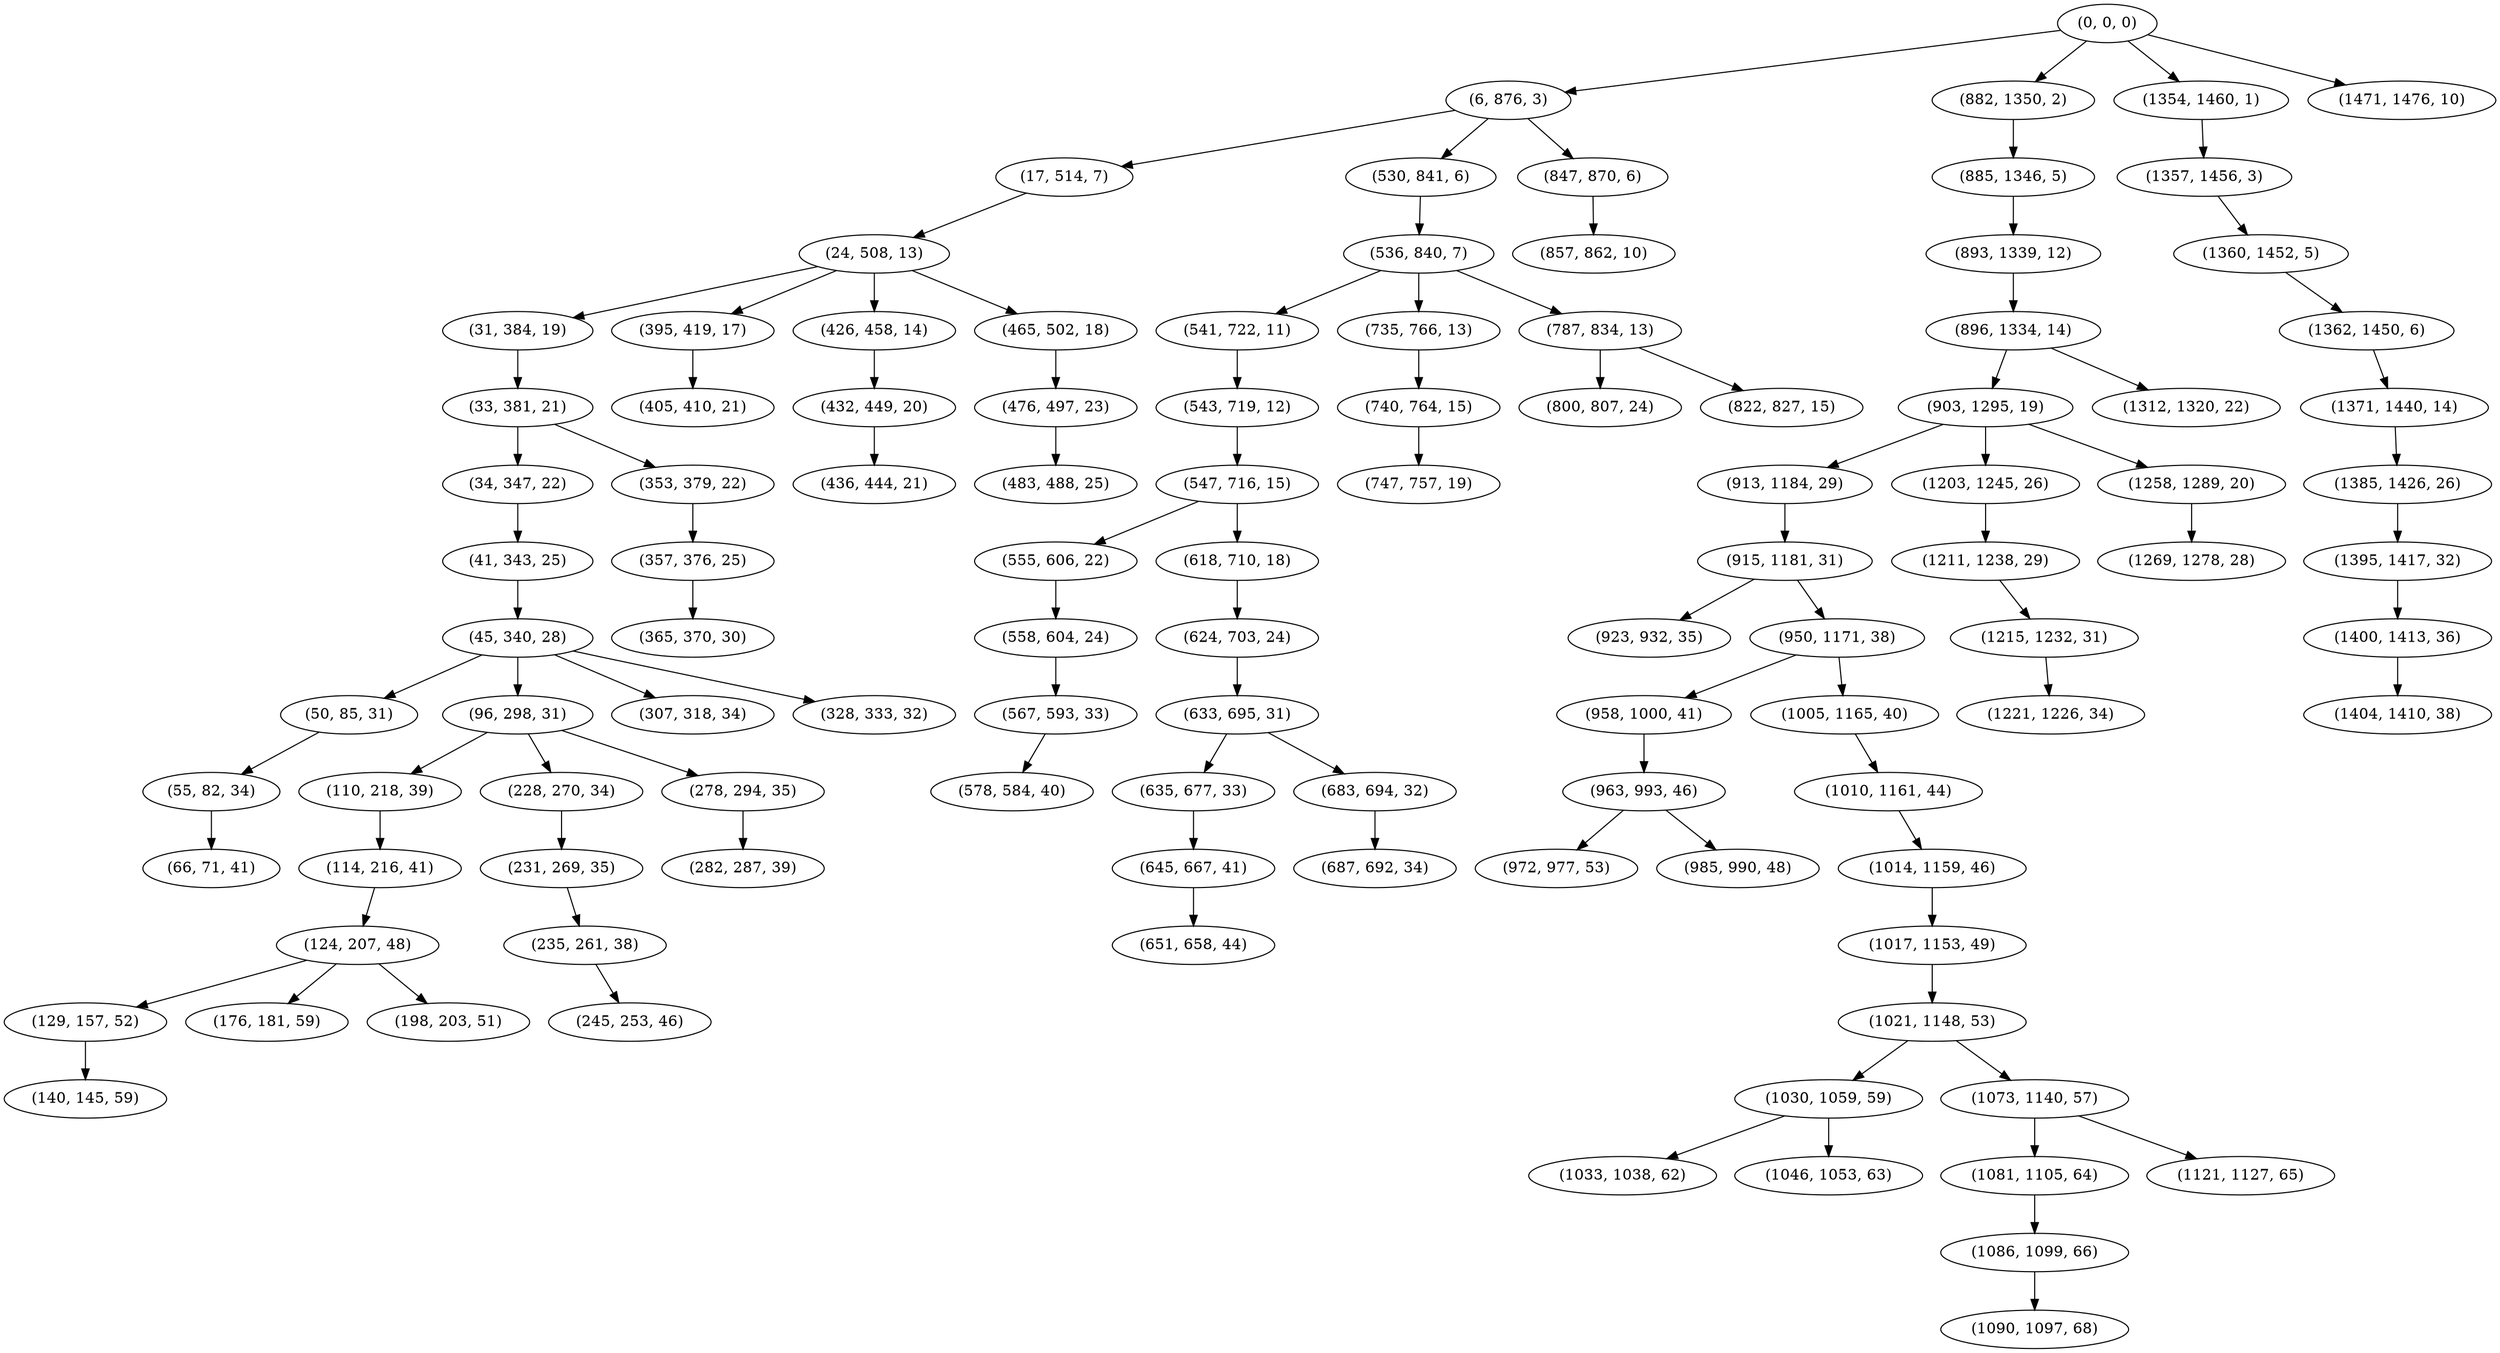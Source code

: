 digraph tree {
    "(0, 0, 0)";
    "(6, 876, 3)";
    "(17, 514, 7)";
    "(24, 508, 13)";
    "(31, 384, 19)";
    "(33, 381, 21)";
    "(34, 347, 22)";
    "(41, 343, 25)";
    "(45, 340, 28)";
    "(50, 85, 31)";
    "(55, 82, 34)";
    "(66, 71, 41)";
    "(96, 298, 31)";
    "(110, 218, 39)";
    "(114, 216, 41)";
    "(124, 207, 48)";
    "(129, 157, 52)";
    "(140, 145, 59)";
    "(176, 181, 59)";
    "(198, 203, 51)";
    "(228, 270, 34)";
    "(231, 269, 35)";
    "(235, 261, 38)";
    "(245, 253, 46)";
    "(278, 294, 35)";
    "(282, 287, 39)";
    "(307, 318, 34)";
    "(328, 333, 32)";
    "(353, 379, 22)";
    "(357, 376, 25)";
    "(365, 370, 30)";
    "(395, 419, 17)";
    "(405, 410, 21)";
    "(426, 458, 14)";
    "(432, 449, 20)";
    "(436, 444, 21)";
    "(465, 502, 18)";
    "(476, 497, 23)";
    "(483, 488, 25)";
    "(530, 841, 6)";
    "(536, 840, 7)";
    "(541, 722, 11)";
    "(543, 719, 12)";
    "(547, 716, 15)";
    "(555, 606, 22)";
    "(558, 604, 24)";
    "(567, 593, 33)";
    "(578, 584, 40)";
    "(618, 710, 18)";
    "(624, 703, 24)";
    "(633, 695, 31)";
    "(635, 677, 33)";
    "(645, 667, 41)";
    "(651, 658, 44)";
    "(683, 694, 32)";
    "(687, 692, 34)";
    "(735, 766, 13)";
    "(740, 764, 15)";
    "(747, 757, 19)";
    "(787, 834, 13)";
    "(800, 807, 24)";
    "(822, 827, 15)";
    "(847, 870, 6)";
    "(857, 862, 10)";
    "(882, 1350, 2)";
    "(885, 1346, 5)";
    "(893, 1339, 12)";
    "(896, 1334, 14)";
    "(903, 1295, 19)";
    "(913, 1184, 29)";
    "(915, 1181, 31)";
    "(923, 932, 35)";
    "(950, 1171, 38)";
    "(958, 1000, 41)";
    "(963, 993, 46)";
    "(972, 977, 53)";
    "(985, 990, 48)";
    "(1005, 1165, 40)";
    "(1010, 1161, 44)";
    "(1014, 1159, 46)";
    "(1017, 1153, 49)";
    "(1021, 1148, 53)";
    "(1030, 1059, 59)";
    "(1033, 1038, 62)";
    "(1046, 1053, 63)";
    "(1073, 1140, 57)";
    "(1081, 1105, 64)";
    "(1086, 1099, 66)";
    "(1090, 1097, 68)";
    "(1121, 1127, 65)";
    "(1203, 1245, 26)";
    "(1211, 1238, 29)";
    "(1215, 1232, 31)";
    "(1221, 1226, 34)";
    "(1258, 1289, 20)";
    "(1269, 1278, 28)";
    "(1312, 1320, 22)";
    "(1354, 1460, 1)";
    "(1357, 1456, 3)";
    "(1360, 1452, 5)";
    "(1362, 1450, 6)";
    "(1371, 1440, 14)";
    "(1385, 1426, 26)";
    "(1395, 1417, 32)";
    "(1400, 1413, 36)";
    "(1404, 1410, 38)";
    "(1471, 1476, 10)";
    "(0, 0, 0)" -> "(6, 876, 3)";
    "(0, 0, 0)" -> "(882, 1350, 2)";
    "(0, 0, 0)" -> "(1354, 1460, 1)";
    "(0, 0, 0)" -> "(1471, 1476, 10)";
    "(6, 876, 3)" -> "(17, 514, 7)";
    "(6, 876, 3)" -> "(530, 841, 6)";
    "(6, 876, 3)" -> "(847, 870, 6)";
    "(17, 514, 7)" -> "(24, 508, 13)";
    "(24, 508, 13)" -> "(31, 384, 19)";
    "(24, 508, 13)" -> "(395, 419, 17)";
    "(24, 508, 13)" -> "(426, 458, 14)";
    "(24, 508, 13)" -> "(465, 502, 18)";
    "(31, 384, 19)" -> "(33, 381, 21)";
    "(33, 381, 21)" -> "(34, 347, 22)";
    "(33, 381, 21)" -> "(353, 379, 22)";
    "(34, 347, 22)" -> "(41, 343, 25)";
    "(41, 343, 25)" -> "(45, 340, 28)";
    "(45, 340, 28)" -> "(50, 85, 31)";
    "(45, 340, 28)" -> "(96, 298, 31)";
    "(45, 340, 28)" -> "(307, 318, 34)";
    "(45, 340, 28)" -> "(328, 333, 32)";
    "(50, 85, 31)" -> "(55, 82, 34)";
    "(55, 82, 34)" -> "(66, 71, 41)";
    "(96, 298, 31)" -> "(110, 218, 39)";
    "(96, 298, 31)" -> "(228, 270, 34)";
    "(96, 298, 31)" -> "(278, 294, 35)";
    "(110, 218, 39)" -> "(114, 216, 41)";
    "(114, 216, 41)" -> "(124, 207, 48)";
    "(124, 207, 48)" -> "(129, 157, 52)";
    "(124, 207, 48)" -> "(176, 181, 59)";
    "(124, 207, 48)" -> "(198, 203, 51)";
    "(129, 157, 52)" -> "(140, 145, 59)";
    "(228, 270, 34)" -> "(231, 269, 35)";
    "(231, 269, 35)" -> "(235, 261, 38)";
    "(235, 261, 38)" -> "(245, 253, 46)";
    "(278, 294, 35)" -> "(282, 287, 39)";
    "(353, 379, 22)" -> "(357, 376, 25)";
    "(357, 376, 25)" -> "(365, 370, 30)";
    "(395, 419, 17)" -> "(405, 410, 21)";
    "(426, 458, 14)" -> "(432, 449, 20)";
    "(432, 449, 20)" -> "(436, 444, 21)";
    "(465, 502, 18)" -> "(476, 497, 23)";
    "(476, 497, 23)" -> "(483, 488, 25)";
    "(530, 841, 6)" -> "(536, 840, 7)";
    "(536, 840, 7)" -> "(541, 722, 11)";
    "(536, 840, 7)" -> "(735, 766, 13)";
    "(536, 840, 7)" -> "(787, 834, 13)";
    "(541, 722, 11)" -> "(543, 719, 12)";
    "(543, 719, 12)" -> "(547, 716, 15)";
    "(547, 716, 15)" -> "(555, 606, 22)";
    "(547, 716, 15)" -> "(618, 710, 18)";
    "(555, 606, 22)" -> "(558, 604, 24)";
    "(558, 604, 24)" -> "(567, 593, 33)";
    "(567, 593, 33)" -> "(578, 584, 40)";
    "(618, 710, 18)" -> "(624, 703, 24)";
    "(624, 703, 24)" -> "(633, 695, 31)";
    "(633, 695, 31)" -> "(635, 677, 33)";
    "(633, 695, 31)" -> "(683, 694, 32)";
    "(635, 677, 33)" -> "(645, 667, 41)";
    "(645, 667, 41)" -> "(651, 658, 44)";
    "(683, 694, 32)" -> "(687, 692, 34)";
    "(735, 766, 13)" -> "(740, 764, 15)";
    "(740, 764, 15)" -> "(747, 757, 19)";
    "(787, 834, 13)" -> "(800, 807, 24)";
    "(787, 834, 13)" -> "(822, 827, 15)";
    "(847, 870, 6)" -> "(857, 862, 10)";
    "(882, 1350, 2)" -> "(885, 1346, 5)";
    "(885, 1346, 5)" -> "(893, 1339, 12)";
    "(893, 1339, 12)" -> "(896, 1334, 14)";
    "(896, 1334, 14)" -> "(903, 1295, 19)";
    "(896, 1334, 14)" -> "(1312, 1320, 22)";
    "(903, 1295, 19)" -> "(913, 1184, 29)";
    "(903, 1295, 19)" -> "(1203, 1245, 26)";
    "(903, 1295, 19)" -> "(1258, 1289, 20)";
    "(913, 1184, 29)" -> "(915, 1181, 31)";
    "(915, 1181, 31)" -> "(923, 932, 35)";
    "(915, 1181, 31)" -> "(950, 1171, 38)";
    "(950, 1171, 38)" -> "(958, 1000, 41)";
    "(950, 1171, 38)" -> "(1005, 1165, 40)";
    "(958, 1000, 41)" -> "(963, 993, 46)";
    "(963, 993, 46)" -> "(972, 977, 53)";
    "(963, 993, 46)" -> "(985, 990, 48)";
    "(1005, 1165, 40)" -> "(1010, 1161, 44)";
    "(1010, 1161, 44)" -> "(1014, 1159, 46)";
    "(1014, 1159, 46)" -> "(1017, 1153, 49)";
    "(1017, 1153, 49)" -> "(1021, 1148, 53)";
    "(1021, 1148, 53)" -> "(1030, 1059, 59)";
    "(1021, 1148, 53)" -> "(1073, 1140, 57)";
    "(1030, 1059, 59)" -> "(1033, 1038, 62)";
    "(1030, 1059, 59)" -> "(1046, 1053, 63)";
    "(1073, 1140, 57)" -> "(1081, 1105, 64)";
    "(1073, 1140, 57)" -> "(1121, 1127, 65)";
    "(1081, 1105, 64)" -> "(1086, 1099, 66)";
    "(1086, 1099, 66)" -> "(1090, 1097, 68)";
    "(1203, 1245, 26)" -> "(1211, 1238, 29)";
    "(1211, 1238, 29)" -> "(1215, 1232, 31)";
    "(1215, 1232, 31)" -> "(1221, 1226, 34)";
    "(1258, 1289, 20)" -> "(1269, 1278, 28)";
    "(1354, 1460, 1)" -> "(1357, 1456, 3)";
    "(1357, 1456, 3)" -> "(1360, 1452, 5)";
    "(1360, 1452, 5)" -> "(1362, 1450, 6)";
    "(1362, 1450, 6)" -> "(1371, 1440, 14)";
    "(1371, 1440, 14)" -> "(1385, 1426, 26)";
    "(1385, 1426, 26)" -> "(1395, 1417, 32)";
    "(1395, 1417, 32)" -> "(1400, 1413, 36)";
    "(1400, 1413, 36)" -> "(1404, 1410, 38)";
}
